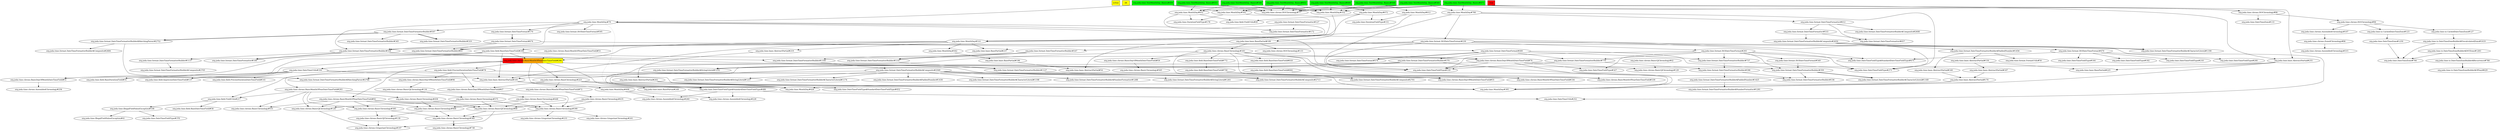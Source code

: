 digraph enhanced {
	"ochiai" [style=striped shape=box fillcolor="yellow"];
	"d4" [style=striped shape=box fillcolor="yellow"];
	"org.joda.time.TestMonthDay_Basics#546" [style=striped shape=box fillcolor="green"];
	"org.joda.time.chrono.BasicMonthOfYearDateTimeField#206" [style=striped shape=box fillcolor="red:orange:yellow"];
	"org.joda.time.TestMonthDay_Basics#459" [style=striped shape=box fillcolor="green"];
	"org.joda.time.TestMonthDay_Basics#609" [style=striped shape=box fillcolor="green"];
	"org.joda.time.TestMonthDay_Basics#560" [style=striped shape=box fillcolor="green"];
	"org.joda.time.TestMonthDay_Basics#508" [style=striped shape=box fillcolor="green"];
	"real" [style=striped shape=box fillcolor="red"];
	"org.joda.time.TestMonthDay_Basics#553" [style=striped shape=box fillcolor="green"];
	"org.joda.time.TestMonthDay_Basics#452" [style=striped shape=box fillcolor="green"];
	"org.joda.time.TestMonthDay_Basics#473" [style=striped shape=box fillcolor="green"];
	"org.joda.time.format.DateTimeFormatterBuilder$Composite#2650" -> "org.joda.time.format.DateTimeFormatterBuilder$CharacterLiteral#1190" [style=bold];
	"org.joda.time.IllegalFieldValueException#108" -> "org.joda.time.IllegalFieldValueException#41";
	"org.joda.time.TestMonthDay_Basics#546" -> "org.joda.time.chrono.ISOChronology#77";
	"org.joda.time.TestMonthDay_Basics#459" -> "org.joda.time.chrono.ISOChronology#77";
	"org.joda.time.TestMonthDay_Basics#560" -> "org.joda.time.chrono.ISOChronology#77";
	"org.joda.time.TestMonthDay_Basics#609" -> "org.joda.time.chrono.ISOChronology#77";
	"org.joda.time.TestMonthDay_Basics#508" -> "org.joda.time.chrono.ISOChronology#77";
	"org.joda.time.TestMonthDay_Basics#553" -> "org.joda.time.chrono.ISOChronology#77";
	"org.joda.time.TestMonthDay_Basics#452" -> "org.joda.time.chrono.ISOChronology#77";
	"org.joda.time.TestMonthDay_Basics#473" -> "org.joda.time.chrono.ISOChronology#77";
	"org.joda.time.format.DateTimeFormat#674" -> "org.joda.time.format.DateTimeFormat#400";
	"org.joda.time.field.FieldUtils#217" -> "org.joda.time.IllegalFieldValueException#108";
	"org.joda.time.TestMonthDay_Basics#508" -> "org.joda.time.MonthDay#612";
	"org.joda.time.format.DateTimeFormatterBuilder$Composite#2569" -> "org.joda.time.format.DateTimeFormatterBuilder$CharacterLiteral#1198";
	"org.joda.time.tz.DateTimeZoneBuilder$PrecalculatedZone#1619" -> "org.joda.time.tz.DateTimeZoneBuilder$DSTZone#1283";
	"org.joda.time.MonthDay#79" -> "org.joda.time.format.DateTimeFormatterBuilder#307";
	"org.joda.time.format.DateTimeFormatterBuilder$Composite#2569" -> "org.joda.time.format.DateTimeFormatterBuilder$NumberFormatter#1288";
	"org.joda.time.field.PreciseDurationDateTimeField#78" -> "org.joda.time.field.FieldUtils#217";
	"org.joda.time.chrono.BasicMonthOfYearDateTimeField#293" -> "org.joda.time.field.FieldUtils#217";
	"org.joda.time.tz.DateTimeZoneBuilder$DSTZone#1283" -> "org.joda.time.tz.DateTimeZoneBuilder$Recurrence#780" [style=bold];
	"org.joda.time.chrono.BasicDayOfMonthDateTimeField#51" -> "org.joda.time.chrono.AssembledChronology#256";
	"org.joda.time.format.ISODateTimeFormat#470" -> "org.joda.time.DateTimeFieldType#218";
	"org.joda.time.format.ISODateTimeFormat#293" -> "org.joda.time.format.ISODateTimeFormat#549";
	"org.joda.time.DateTimeUtils#334" -> "org.joda.time.field.PreciseDurationDateTimeField#141";
	"org.joda.time.format.ISODateTimeFormat#470" -> "org.joda.time.DateTimeFieldType#200";
	"org.joda.time.chrono.AssembledChronology#107" -> "org.joda.time.chrono.ZonedChronology#86";
	"org.joda.time.chrono.BasicMonthOfYearDateTimeField#206" -> "org.joda.time.field.PreciseDurationDateTimeField#78";
	"org.joda.time.chrono.BasicGJChronology#88" -> "org.joda.time.chrono.BasicChronology#360";
	"org.joda.time.chrono.BasicChronology#385" -> "org.joda.time.chrono.BasicChronology#360";
	"org.joda.time.chrono.BasicChronology#468" -> "org.joda.time.chrono.BasicChronology#360";
	"org.joda.time.chrono.BasicChronology#399" -> "org.joda.time.chrono.BasicChronology#360";
	"org.joda.time.MonthDay#592" -> "org.joda.time.DurationFieldType#178";
	"org.joda.time.MonthDay#652" -> "org.joda.time.DurationFieldType#178";
	"org.joda.time.chrono.BaseChronology#183" -> "org.joda.time.chrono.BasicDayOfMonthDateTimeField#59";
	"org.joda.time.format.DateTimeFormatterBuilder$Composite#2569" -> "org.joda.time.format.DateTimeFormatterBuilder$StringLiteral#1261";
	"org.joda.time.format.DateTimeFormatterBuilder#737" -> "org.joda.time.format.DateTimeFormatterBuilder#396";
	"org.joda.time.format.DateTimeFormatterBuilder#779" -> "org.joda.time.format.DateTimeFormatterBuilder#396";
	"org.joda.time.chrono.BasicDayOfMonthDateTimeField#79" -> "org.joda.time.DateTimeFieldType#327";
	"org.joda.time.format.ISODateTimeFormat#293" -> "org.joda.time.DateTimeFieldType#327";
	"org.joda.time.base.AbstractPartial#150" -> "org.joda.time.base.AbstractPartial#187";
	"org.joda.time.field.PreciseDurationDateTimeField#78" -> "org.joda.time.chrono.BasicDayOfMonthDateTimeField#55";
	"org.joda.time.field.BaseDateTimeField#758" -> "org.joda.time.chrono.BasicDayOfMonthDateTimeField#55";
	"org.joda.time.chrono.BaseChronology#183" -> "org.joda.time.chrono.BasicDayOfMonthDateTimeField#55";
	"org.joda.time.format.DateTimeFormatterBuilder#307" -> "org.joda.time.format.DateTimeFormatterBuilder#319" [style=bold];
	"org.joda.time.format.DateTimeFormatterBuilder#1127" -> "org.joda.time.format.DateTimeFormatterBuilder$Composite#2701";
	"org.joda.time.base.BasePartial#196" -> "org.joda.time.base.AbstractPartial#54";
	"org.joda.time.base.BasePartial#180" -> "org.joda.time.base.AbstractPartial#54";
	"org.joda.time.format.ISODateTimeFormat#293" -> "org.joda.time.DateTimeFieldType$StandardDateTimeFieldType#475";
	"org.joda.time.format.ISODateTimeFormat#470" -> "org.joda.time.DateTimeFieldType$StandardDateTimeFieldType#475";
	"org.joda.time.format.ISODateTimeFormat#230" -> "org.joda.time.DateTimeFieldType$StandardDateTimeFieldType#475";
	"org.joda.time.base.BasePartial#180" -> "org.joda.time.chrono.BaseChronology#183";
	"org.joda.time.format.DateTimeFormatterBuilder#1137" -> "org.joda.time.format.DateTimeFormatterBuilder$Composite#2705";
	"org.joda.time.format.ISODateTimeFormat#470" -> "org.joda.time.DateTimeFieldType#164";
	"org.joda.time.chrono.BaseChronology#223" -> "org.joda.time.DateTimeFieldType$StandardDateTimeFieldType#480";
	"org.joda.time.chrono.BasicMonthOfYearDateTimeField#206" -> "org.joda.time.DateTimeFieldType$StandardDateTimeFieldType#480";
	"org.joda.time.DateTimeFieldType$StandardDateTimeFieldType#480" -> "org.joda.time.chrono.AssembledChronology#260";
	"org.joda.time.MonthDay#408" -> "org.joda.time.chrono.AssembledChronology#260";
	"org.joda.time.MonthDay#652" -> "org.joda.time.field.FieldUtils#49";
	"org.joda.time.MonthDay#672" -> "org.joda.time.field.FieldUtils#49";
	"org.joda.time.DateTimeUtils#334" -> "org.joda.time.field.BaseDurationField#55";
	"org.joda.time.field.BaseDateTimeField#298" -> "org.joda.time.field.BaseDurationField#55";
	"org.joda.time.DateTimeUtils#334" -> "org.joda.time.chrono.BasicDayOfMonthDateTimeField#51";
	"org.joda.time.field.BaseDateTimeField#298" -> "org.joda.time.chrono.BasicDayOfMonthDateTimeField#51";
	"org.joda.time.format.DateTimeFormatterBuilder$Composite#2650" -> "org.joda.time.format.DateTimeFormatterBuilder$PaddedNumber#1456";
	"org.joda.time.MonthDay#514" -> "org.joda.time.base.AbstractPartial#105";
	"org.joda.time.chrono.BaseChronology#183" -> "org.joda.time.base.AbstractPartial#105";
	"org.joda.time.DateTimeUtils#334" -> "org.joda.time.base.AbstractPartial#105";
	"org.joda.time.field.BaseDateTimeField#298" -> "org.joda.time.base.AbstractPartial#105";
	"org.joda.time.chrono.ISOChronology#86" -> "org.joda.time.DateTimeZone#133";
	"org.joda.time.tz.CachedDateTimeZone#127" -> "org.joda.time.tz.DateTimeZoneBuilder$PrecalculatedZone#1619";
	"org.joda.time.chrono.BaseChronology#223" -> "org.joda.time.MonthDay#395";
	"org.joda.time.chrono.BasicDayOfMonthDateTimeField#79" -> "org.joda.time.MonthDay#395";
	"org.joda.time.base.AbstractPartial#170" -> "org.joda.time.MonthDay#395";
	"org.joda.time.chrono.BasicMonthOfYearDateTimeField#206" -> "org.joda.time.MonthDay#395";
	"org.joda.time.base.AbstractPartial#255" -> "org.joda.time.MonthDay#395";
	"org.joda.time.chrono.BaseChronology#183" -> "org.joda.time.MonthDay#395";
	"org.joda.time.base.AbstractPartial#202" -> "org.joda.time.MonthDay#395";
	"org.joda.time.DateTimeUtils#334" -> "org.joda.time.MonthDay#395";
	"org.joda.time.field.PreciseDurationDateTimeField#78" -> "org.joda.time.chrono.BasicDayOfMonthDateTimeField#47";
	"org.joda.time.chrono.BaseChronology#223" -> "org.joda.time.chrono.BasicDayOfMonthDateTimeField#47";
	"org.joda.time.format.ISODateTimeFormat#230" -> "org.joda.time.format.DateTimeFormatterBuilder#167";
	"org.joda.time.format.DateTimeFormatterBuilder$Composite#2569" -> "org.joda.time.format.DateTimeFormatterBuilder$Composite#2713" [style=bold];
	"org.joda.time.chrono.BasicMonthOfYearDateTimeField#72" -> "org.joda.time.chrono.BasicChronology#435";
	"org.joda.time.chrono.BasicMonthOfYearDateTimeField#293" -> "org.joda.time.chrono.BasicChronology#551";
	"org.joda.time.chrono.BasicMonthOfYearDateTimeField#92" -> "org.joda.time.chrono.BasicChronology#551";
	"org.joda.time.chrono.BasicMonthOfYearDateTimeField#206" -> "org.joda.time.DateTimeUtils#334";
	"org.joda.time.MonthDay#514" -> "org.joda.time.field.BaseDateTimeField#298";
	"org.joda.time.chrono.BasicMonthOfYearDateTimeField#293" -> "org.joda.time.chrono.BasicChronology#399";
	"org.joda.time.chrono.BasicMonthOfYearDateTimeField#92" -> "org.joda.time.chrono.BasicChronology#399";
	"org.joda.time.chrono.BasicChronology#435" -> "org.joda.time.chrono.BasicChronology#399";
	"org.joda.time.chrono.BasicChronology#448" -> "org.joda.time.chrono.BasicChronology#399";
	"org.joda.time.chrono.BasicChronology#575" -> "org.joda.time.chrono.BasicChronology#399";
	"org.joda.time.TestMonthDay_Basics#609" -> "org.joda.time.MonthDay#672";
	"org.joda.time.chrono.BasicMonthOfYearDateTimeField#206" -> "org.joda.time.chrono.BaseChronology#223";
	"org.joda.time.MonthDay#79" -> "org.joda.time.format.DateTimeFormatter#172";
	"org.joda.time.format.DateTimeFormatter#127" -> "org.joda.time.format.DateTimeFormatter#172" [style=dotted];
	"org.joda.time.format.DateTimeFormatterBuilder$MatchingParser#2752" -> "org.joda.time.format.DateTimeFormatterBuilder$Composite#2684";
	"org.joda.time.format.DateTimeFormatterBuilder#167" -> "org.joda.time.format.DateTimeFormatterBuilder#1147" [style=bold];
	"org.joda.time.field.BaseDateTimeField#804" -> "org.joda.time.chrono.BasicMonthOfYearDateTimeField#339";
	"org.joda.time.chrono.BaseChronology#183" -> "org.joda.time.chrono.BasicMonthOfYearDateTimeField#339";
	"org.joda.time.TestMonthDay_Basics#560" -> "org.joda.time.base.AbstractPartial#255";
	"org.joda.time.TestMonthDay_Basics#473" -> "org.joda.time.base.AbstractPartial#255";
	"org.joda.time.chrono.ISOChronology#86" -> "org.joda.time.chrono.ISOChronology#96";
	"org.joda.time.MonthDay#780" -> "org.joda.time.format.DateTimeFormatter#612";
	"org.joda.time.chrono.ISOChronology#96" -> "org.joda.time.tz.CachedDateTimeZone#123";
	"org.joda.time.base.BasePartial#180" -> "org.joda.time.chrono.ISOChronology#133";
	"org.joda.time.format.DateTimeFormatter#612" -> "org.joda.time.format.DateTimeFormatterBuilder$Composite#2608";
	"org.joda.time.format.DateTimeFormatterBuilder#396" -> "org.joda.time.format.DateTimeFormatterBuilder#336";
	"org.joda.time.format.DateTimeFormatterBuilder#370" -> "org.joda.time.format.DateTimeFormatterBuilder#336";
	"org.joda.time.format.DateTimeFormatterBuilder#359" -> "org.joda.time.format.DateTimeFormatterBuilder#336";
	"org.joda.time.chrono.BasicMonthOfYearDateTimeField#293" -> "org.joda.time.chrono.BasicChronology#385";
	"org.joda.time.chrono.BasicMonthOfYearDateTimeField#92" -> "org.joda.time.chrono.BasicChronology#385";
	"org.joda.time.chrono.ISOChronology#96" -> "org.joda.time.tz.CachedDateTimeZone#127";
	"org.joda.time.TestMonthDay_Basics#560" -> "org.joda.time.chrono.ISOChronology#86";
	"org.joda.time.TestMonthDay_Basics#473" -> "org.joda.time.chrono.ISOChronology#86";
	"org.joda.time.MonthDay#352" -> "org.joda.time.base.BasePartial#180";
	"org.joda.time.format.ISODateTimeFormat#293" -> "org.joda.time.format.DateTimeFormatterBuilder#737";
	"org.joda.time.format.DateTimeFormat#400" -> "org.joda.time.format.DateTimeFormatterBuilder#737";
	"org.joda.time.format.DateTimeFormat#170" -> "org.joda.time.format.DateTimeFormat#674" [style=bold];
	"org.joda.time.format.DateTimeFormatterBuilder#1100" -> "org.joda.time.format.DateTimeFormatterBuilder$Composite#2569";
	"org.joda.time.format.ISODateTimeFormat#470" -> "org.joda.time.DateTimeFieldType#182";
	"org.joda.time.format.DateTimeFormatterBuilder$PaddedNumber#1425" -> "org.joda.time.format.DateTimeFormatterBuilder$NumberFormatter#1281";
	"org.joda.time.tz.DateTimeZoneBuilder$PrecalculatedZone#1619" -> "org.joda.time.DateTimeZone#706";
	"org.joda.time.DateTimeZone#1250" -> "org.joda.time.DateTimeZone#706";
	"org.joda.time.tz.DateTimeZoneBuilder$DSTZone#1283" -> "org.joda.time.DateTimeZone#706";
	"org.joda.time.base.AbstractPartial#202" -> "org.joda.time.DateTimeFieldType$StandardDateTimeFieldType#452";
	"org.joda.time.format.DateTimeFormatterBuilder#104" -> "org.joda.time.format.DateTimeFormatterBuilder#1137";
	"org.joda.time.MonthDay#612" -> "org.joda.time.DurationFieldType#151";
	"org.joda.time.MonthDay#672" -> "org.joda.time.DurationFieldType#151";
	"org.joda.time.format.DateTimeFormatterBuilder#104" -> "org.joda.time.format.DateTimeFormatter#108" [style=bold];
	"org.joda.time.chrono.BaseChronology#223" -> "org.joda.time.chrono.BasicMonthOfYearDateTimeField#72";
	"org.joda.time.format.DateTimeFormatterBuilder#370" -> "org.joda.time.format.DateTimeFormatterBuilder$StringLiteral#1232" [style=bold];
	"org.joda.time.chrono.BasicChronology#399" -> "org.joda.time.chrono.GregorianChronology#233";
	"org.joda.time.format.DateTimeFormatterBuilder#307" -> "org.joda.time.format.DateTimeFormatterBuilder#345";
	"org.joda.time.IllegalFieldValueException#108" -> "org.joda.time.DateTimeFieldType#378";
	"org.joda.time.format.ISODateTimeFormat#230" -> "org.joda.time.format.DateTimeFormatterBuilder#104";
	"org.joda.time.format.DateTimeFormat#674" -> "org.joda.time.format.DateTimeFormatterBuilder#104";
	"org.joda.time.MonthDay#79" -> "org.joda.time.format.DateTimeFormatterBuilder#104";
	"org.joda.time.format.DateTimeFormatterBuilder$PaddedNumber#1456" -> "org.joda.time.base.AbstractPartial#150";
	"org.joda.time.MonthDay#362" -> "org.joda.time.base.BasePartial#196";
	"org.joda.time.chrono.BasicMonthOfYearDateTimeField#293" -> "org.joda.time.chrono.BasicChronology#458";
	"org.joda.time.format.DateTimeFormatterBuilder$Composite#2569" -> "org.joda.time.format.DateTimeFormatterBuilder$MatchingParser#2768";
	"org.joda.time.format.DateTimeFormatterBuilder$MatchingParser#2752" -> "org.joda.time.format.DateTimeFormatterBuilder$MatchingParser#2768";
	"org.joda.time.TestMonthDay_Basics#546" -> "org.joda.time.MonthDay#652";
	"org.joda.time.TestMonthDay_Basics#560" -> "org.joda.time.MonthDay#652";
	"org.joda.time.TestMonthDay_Basics#553" -> "org.joda.time.MonthDay#652";
	"org.joda.time.chrono.BasicGJChronology#134" -> "org.joda.time.chrono.BasicChronology#575";
	"org.joda.time.format.DateTimeFormatterBuilder$Composite#2569" -> "org.joda.time.format.DateTimeFormatterBuilder$StringLiteral#1237";
	"org.joda.time.tz.DateTimeZoneBuilder$Recurrence#780" -> "org.joda.time.tz.DateTimeZoneBuilder$OfYear#629" [style=bold];
	"org.joda.time.format.DateTimeFormatterBuilder#104" -> "org.joda.time.format.DateTimeFormatterBuilder#1127";
	"org.joda.time.format.DateTimeFormatterBuilder#1147" -> "org.joda.time.format.DateTimeFormatterBuilder#1127";
	"org.joda.time.field.BaseDateTimeField#772" -> "org.joda.time.field.BaseDateTimeField#758";
	"org.joda.time.chrono.BasicChronology#360" -> "org.joda.time.chrono.BasicChronology#738" [style=bold];
	"org.joda.time.tz.CachedDateTimeZone#123" -> "org.joda.time.DateTimeZone#1250";
	"org.joda.time.base.AbstractPartial#150" -> "org.joda.time.base.BasePartial#225";
	"org.joda.time.base.AbstractPartial#255" -> "org.joda.time.base.BasePartial#225";
	"org.joda.time.chrono.BasicChronology#399" -> "org.joda.time.chrono.GregorianChronology#241";
	"org.joda.time.MonthDay#79" -> "org.joda.time.format.ISODateTimeFormat#595";
	"org.joda.time.TestMonthDay_Basics#560" -> "org.joda.time.MonthDay#780";
	"org.joda.time.TestMonthDay_Basics#473" -> "org.joda.time.MonthDay#780";
	"org.joda.time.chrono.BasicMonthOfYearDateTimeField#92" -> "org.joda.time.chrono.BasicGJChronology#88";
	"org.joda.time.chrono.BasicChronology#435" -> "org.joda.time.chrono.BasicGJChronology#88";
	"org.joda.time.chrono.BasicChronology#458" -> "org.joda.time.chrono.BasicGJChronology#88";
	"org.joda.time.chrono.BasicChronology#448" -> "org.joda.time.chrono.BasicGJChronology#88";
	"org.joda.time.chrono.BasicChronology#575" -> "org.joda.time.chrono.BasicGJChronology#88";
	"org.joda.time.MonthDay#79" -> "org.joda.time.format.DateTimeFormat#170";
	"org.joda.time.chrono.BasicMonthOfYearDateTimeField#206" -> "org.joda.time.chrono.BasicMonthOfYearDateTimeField#293";
	"org.joda.time.field.PreciseDurationDateTimeField#78" -> "org.joda.time.chrono.BasicDayOfMonthDateTimeField#96";
	"org.joda.time.format.ISODateTimeFormat#230" -> "org.joda.time.format.ISODateTimeFormat#470";
	"org.joda.time.chrono.ISOChronology#96" -> "org.joda.time.chrono.AssembledChronology#107";
	"org.joda.time.chrono.BasicMonthOfYearDateTimeField#206" -> "org.joda.time.chrono.BasicMonthOfYearDateTimeField#92";
	"org.joda.time.chrono.BasicMonthOfYearDateTimeField#293" -> "org.joda.time.chrono.BasicGJChronology#120";
	"org.joda.time.chrono.BasicMonthOfYearDateTimeField#92" -> "org.joda.time.chrono.BasicGJChronology#120";
	"org.joda.time.chrono.BasicChronology#575" -> "org.joda.time.chrono.BasicGJChronology#120";
	"org.joda.time.DateTimeFieldType$StandardDateTimeFieldType#480" -> "org.joda.time.chrono.AssembledChronology#228";
	"org.joda.time.MonthDay#408" -> "org.joda.time.chrono.AssembledChronology#228";
	"org.joda.time.field.FieldUtils#217" -> "org.joda.time.field.BaseDateTimeField#58";
	"org.joda.time.MonthDay#780" -> "org.joda.time.format.ISODateTimeFormat#230";
	"org.joda.time.format.DateTimeFormat#400" -> "org.joda.time.format.DateTimeFormat#574" [style=bold];
	"org.joda.time.field.BaseDateTimeField#758" -> "org.joda.time.chrono.BasicMonthOfYearDateTimeField#334";
	"org.joda.time.chrono.BaseChronology#183" -> "org.joda.time.chrono.BasicMonthOfYearDateTimeField#334";
	"org.joda.time.chrono.BasicDayOfMonthDateTimeField#47" -> "org.joda.time.chrono.BasicChronology#448";
	"org.joda.time.format.ISODateTimeFormat#293" -> "org.joda.time.format.DateTimeFormatterBuilder#359";
	"org.joda.time.format.DateTimeFormat#400" -> "org.joda.time.format.DateTimeFormatterBuilder#359";
	"org.joda.time.format.ISODateTimeFormat#549" -> "org.joda.time.format.DateTimeFormatterBuilder#359";
	"org.joda.time.chrono.BasicDayOfMonthDateTimeField#59" -> "org.joda.time.chrono.BasicChronology#565";
	"org.joda.time.field.BaseDateTimeField#818" -> "org.joda.time.field.BaseDateTimeField#804";
	"org.joda.time.format.DateTimeFormatterBuilder$PaddedNumber#1456" -> "org.joda.time.format.FormatUtils#50";
	"org.joda.time.DateTimeUtils#334" -> "org.joda.time.field.ImpreciseDateTimeField#137";
	"org.joda.time.field.BaseDateTimeField#298" -> "org.joda.time.field.ImpreciseDateTimeField#137";
	"org.joda.time.MonthDay#514" -> "org.joda.time.chrono.BasicMonthOfYearDateTimeField#206";
	"org.joda.time.chrono.BasicMonthOfYearDateTimeField#51" -> "org.joda.time.chrono.BasicMonthOfYearDateTimeField#206" [style=dotted];
	"org.joda.time.field.BaseDateTimeField#298" -> "org.joda.time.chrono.BasicMonthOfYearDateTimeField#206";
	"org.joda.time.chrono.BaseChronology#223" -> "org.joda.time.MonthDay#426";
	"org.joda.time.chrono.BasicDayOfMonthDateTimeField#79" -> "org.joda.time.MonthDay#426";
	"org.joda.time.base.AbstractPartial#170" -> "org.joda.time.MonthDay#426";
	"org.joda.time.chrono.BasicMonthOfYearDateTimeField#206" -> "org.joda.time.MonthDay#426";
	"org.joda.time.base.AbstractPartial#255" -> "org.joda.time.MonthDay#426";
	"org.joda.time.MonthDay#79" -> "org.joda.time.MonthDay#426" [style=dotted];
	"org.joda.time.base.AbstractPartial#202" -> "org.joda.time.MonthDay#426";
	"org.joda.time.TestMonthDay_Basics#459" -> "org.joda.time.MonthDay#79";
	"org.joda.time.MonthDay#514" -> "org.joda.time.base.BasePartial#237";
	"org.joda.time.base.BasePartial#180" -> "org.joda.time.base.BasePartial#237" [style=dotted];
	"org.joda.time.chrono.BasicDayOfMonthDateTimeField#79" -> "org.joda.time.chrono.BasicGJChronology#129";
	"org.joda.time.chrono.BasicGJChronology#42" -> "org.joda.time.chrono.BasicGJChronology#129" [style=dotted];
	"org.joda.time.chrono.BasicGJChronology#88" -> "org.joda.time.chrono.GregorianChronology#197";
	"org.joda.time.chrono.BasicGJChronology#120" -> "org.joda.time.chrono.GregorianChronology#197";
	"org.joda.time.chrono.BasicGJChronology#139" -> "org.joda.time.chrono.GregorianChronology#197";
	"org.joda.time.TestMonthDay_Basics#459" -> "org.joda.time.MonthDay#592";
	"org.joda.time.TestMonthDay_Basics#452" -> "org.joda.time.MonthDay#592";
	"org.joda.time.TestMonthDay_Basics#473" -> "org.joda.time.MonthDay#592";
	"org.joda.time.chrono.BasicDayOfMonthDateTimeField#96" -> "org.joda.time.chrono.BasicGJChronology#134";
	"org.joda.time.base.AbstractPartial#160" -> "org.joda.time.base.AbstractPartial#170";
	"org.joda.time.base.AbstractPartial#187" -> "org.joda.time.base.AbstractPartial#170";
	"org.joda.time.format.DateTimeFormatterBuilder#396" -> "org.joda.time.format.DateTimeFormatterBuilder$PaddedNumber#1425";
	"org.joda.time.chrono.ZonedChronology#86" -> "org.joda.time.chrono.AssembledChronology#315";
	"org.joda.time.DateTimeFieldType$StandardDateTimeFieldType#480" -> "org.joda.time.DateTimeUtils#252";
	"org.joda.time.base.BasePartial#180" -> "org.joda.time.DateTimeUtils#252";
	"org.joda.time.MonthDay#780" -> "org.joda.time.DateTimeFieldType#273";
	"org.joda.time.format.ISODateTimeFormat#293" -> "org.joda.time.DateTimeFieldType#273";
	"org.joda.time.format.DateTimeFormatterBuilder#737" -> "org.joda.time.DateTimeFieldType#273";
	"org.joda.time.MonthDay#79" -> "org.joda.time.DateTimeFieldType#273";
	"org.joda.time.chrono.BaseChronology#183" -> "org.joda.time.field.BaseDateTimeField#772";
	"org.joda.time.TestMonthDay_Basics#546" -> "org.joda.time.MonthDay#352";
	"org.joda.time.TestMonthDay_Basics#459" -> "org.joda.time.MonthDay#352";
	"org.joda.time.TestMonthDay_Basics#560" -> "org.joda.time.MonthDay#352";
	"org.joda.time.TestMonthDay_Basics#609" -> "org.joda.time.MonthDay#352";
	"org.joda.time.TestMonthDay_Basics#508" -> "org.joda.time.MonthDay#352";
	"org.joda.time.TestMonthDay_Basics#553" -> "org.joda.time.MonthDay#352";
	"org.joda.time.TestMonthDay_Basics#452" -> "org.joda.time.MonthDay#352";
	"org.joda.time.TestMonthDay_Basics#473" -> "org.joda.time.MonthDay#352";
	"org.joda.time.format.DateTimeFormatterBuilder$Composite#2569" -> "org.joda.time.format.DateTimeFormatterBuilder$CharacterLiteral#1174";
	"org.joda.time.MonthDay#514" -> "org.joda.time.base.AbstractPartial#219";
	"org.joda.time.chrono.BaseChronology#183" -> "org.joda.time.field.BaseDateTimeField#818";
	"org.joda.time.format.DateTimeFormatterBuilder#359" -> "org.joda.time.format.DateTimeFormatterBuilder$CharacterLiteral#1169" [style=bold];
	"org.joda.time.MonthDay#592" -> "org.joda.time.MonthDay#514";
	"org.joda.time.MonthDay#612" -> "org.joda.time.MonthDay#514";
	"org.joda.time.MonthDay#652" -> "org.joda.time.MonthDay#514";
	"org.joda.time.MonthDay#672" -> "org.joda.time.MonthDay#514";
	"org.joda.time.chrono.BasicDayOfMonthDateTimeField#79" -> "org.joda.time.DateTimeFieldType#318";
	"org.joda.time.MonthDay#780" -> "org.joda.time.DateTimeFieldType#318";
	"org.joda.time.format.ISODateTimeFormat#293" -> "org.joda.time.DateTimeFieldType#318";
	"org.joda.time.format.ISODateTimeFormat#230" -> "org.joda.time.DateTimeFieldType#318";
	"org.joda.time.MonthDay#79" -> "org.joda.time.DateTimeFieldType#318";
	"org.joda.time.format.DateTimeFormatterBuilder#779" -> "org.joda.time.DateTimeFieldType#318";
	"org.joda.time.base.AbstractPartial#105" -> "org.joda.time.base.BasePartial#249";
	"org.joda.time.format.DateTimeFormatter#612" -> "org.joda.time.format.DateTimeFormatter#657";
	"org.joda.time.format.DateTimeFormatter#533" -> "org.joda.time.format.DateTimeFormatter#657";
	"org.joda.time.chrono.BasicChronology#385" -> "org.joda.time.chrono.BasicGJChronology#139";
	"org.joda.time.chrono.BasicChronology#468" -> "org.joda.time.chrono.BasicGJChronology#139";
	"org.joda.time.format.DateTimeFormatter#612" -> "org.joda.time.format.DateTimeFormatter#533";
	"org.joda.time.format.DateTimeFormatterBuilder$PaddedNumber#1456" -> "org.joda.time.base.AbstractPartial#160";
	"org.joda.time.MonthDay#514" -> "org.joda.time.MonthDay#362";
	"org.joda.time.chrono.BaseChronology#183" -> "org.joda.time.chrono.BasicDayOfMonthDateTimeField#79";
	"org.joda.time.field.BaseDateTimeField#298" -> "org.joda.time.chrono.BasicDayOfMonthDateTimeField#79";
	"org.joda.time.format.ISODateTimeFormat#230" -> "org.joda.time.format.ISODateTimeFormat#293";
	"org.joda.time.format.ISODateTimeFormat#230" -> "org.joda.time.format.DateTimeFormatterBuilder#83";
	"org.joda.time.format.DateTimeFormat#674" -> "org.joda.time.format.DateTimeFormatterBuilder#83";
	"org.joda.time.MonthDay#79" -> "org.joda.time.format.DateTimeFormatterBuilder#83";
	"org.joda.time.chrono.BasicMonthOfYearDateTimeField#92" -> "org.joda.time.chrono.BasicChronology#468";
	"org.joda.time.chrono.BasicChronology#458" -> "org.joda.time.chrono.BasicChronology#468";
	"org.joda.time.chrono.BasicChronology#448" -> "org.joda.time.chrono.BasicChronology#468";
	"org.joda.time.format.DateTimeFormatterBuilder#104" -> "org.joda.time.format.DateTimeFormatterBuilder#1100";
	"org.joda.time.format.DateTimeFormatterBuilder#167" -> "org.joda.time.format.DateTimeFormatterBuilder#1100";
	"org.joda.time.format.DateTimeFormatterBuilder#307" -> "org.joda.time.format.DateTimeFormatterBuilder$MatchingParser#2752" [style=bold];
	"org.joda.time.format.ISODateTimeFormat#293" -> "org.joda.time.format.DateTimeFormatterBuilder#779";
	"org.joda.time.format.DateTimeFormat#400" -> "org.joda.time.format.DateTimeFormatterBuilder#779";
	"org.joda.time.format.DateTimeFormatter#533" -> "org.joda.time.format.DateTimeFormatterBuilder$Composite#2650";
	"org.joda.time.base.AbstractPartial#105" -> "org.joda.time.MonthDay#408";
	"org.joda.time.format.DateTimeFormat#400" -> "org.joda.time.format.DateTimeFormatterBuilder#370";
	"org.joda.time.format.DateTimeFormatterBuilder$Composite#2569" -> "org.joda.time.format.DateTimeFormatterBuilder$PaddedNumber#1430";
	"org.joda.time.base.AbstractPartial#219" -> "org.joda.time.base.AbstractPartial#202";
}
